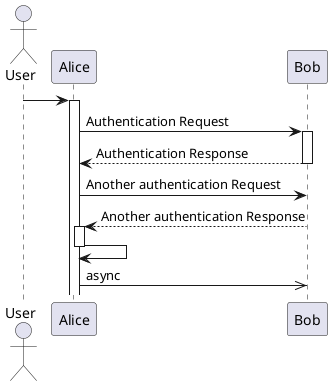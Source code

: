     /*
@startuml
actor User
User -> Alice
activate Alice
Alice -> Bob: Authentication Request
activate Bob
Bob --> Alice: Authentication Response
deactivate Bob

Alice -> Bob: Another authentication Request
Alice <-- Bob: Another authentication Response

activate Alice
Alice -> Alice
deactivate Alice
Alice ->> Bob: async
@enduml

     */
